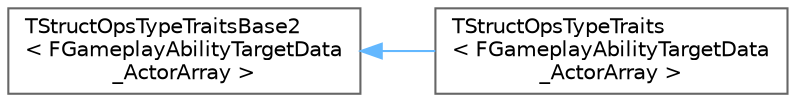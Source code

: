 digraph "Graphical Class Hierarchy"
{
 // INTERACTIVE_SVG=YES
 // LATEX_PDF_SIZE
  bgcolor="transparent";
  edge [fontname=Helvetica,fontsize=10,labelfontname=Helvetica,labelfontsize=10];
  node [fontname=Helvetica,fontsize=10,shape=box,height=0.2,width=0.4];
  rankdir="LR";
  Node0 [id="Node000000",label="TStructOpsTypeTraitsBase2\l\< FGameplayAbilityTargetData\l_ActorArray \>",height=0.2,width=0.4,color="grey40", fillcolor="white", style="filled",URL="$d9/df0/structTStructOpsTypeTraitsBase2.html",tooltip=" "];
  Node0 -> Node1 [id="edge8520_Node000000_Node000001",dir="back",color="steelblue1",style="solid",tooltip=" "];
  Node1 [id="Node000001",label="TStructOpsTypeTraits\l\< FGameplayAbilityTargetData\l_ActorArray \>",height=0.2,width=0.4,color="grey40", fillcolor="white", style="filled",URL="$da/dce/structTStructOpsTypeTraits_3_01FGameplayAbilityTargetData__ActorArray_01_4.html",tooltip="Target data with a source location and a list of targeted actors, makes sense for AOE attacks."];
}
